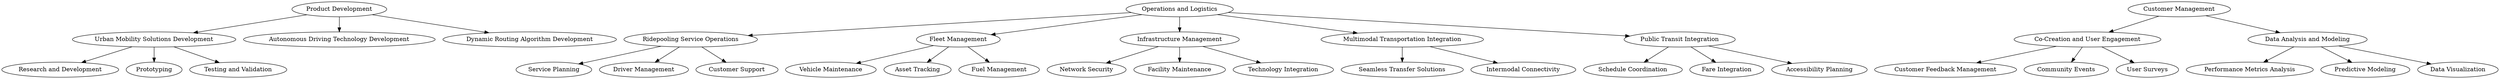 strict digraph {
	graph [bb="0,0,4782.9,180"];
	node [label="\N"];
	"Product Development"	[height=0.5,
		pos="645.49,162",
		width=2.5095];
	"Urban Mobility Solutions Development"	[height=0.5,
		pos="292.49,90",
		width=4.2427];
	"Product Development" -> "Urban Mobility Solutions Development"	[pos="e,367.05,105.79 584,148.81 526.72,137.45 440.81,120.41 377.08,107.77"];
	"Autonomous Driving Technology Development"	[height=0.5,
		pos="645.49,90",
		width=5.0732];
	"Product Development" -> "Autonomous Driving Technology Development"	[pos="e,645.49,108.1 645.49,143.7 645.49,135.98 645.49,126.71 645.49,118.11"];
	"Dynamic Routing Algorithm Development"	[height=0.5,
		pos="1009.5,90",
		width=4.5315];
	"Product Development" -> "Dynamic Routing Algorithm Development"	[pos="e,931.92,105.92 708.06,148.97 767.03,137.63 855.95,120.53 921.95,107.84"];
	"Research and Development"	[height=0.5,
		pos="110.49,18",
		width=3.0692];
	"Urban Mobility Solutions Development" -> "Research and Development"	[pos="e,151.64,34.827 249.82,72.588 223.32,62.394 189.11,49.237 161.22,38.511"];
	Prototyping	[height=0.5,
		pos="292.49,18",
		width=1.4985];
	"Urban Mobility Solutions Development" -> Prototyping	[pos="e,292.49,36.104 292.49,71.697 292.49,63.983 292.49,54.712 292.49,46.112"];
	"Testing and Validation"	[height=0.5,
		pos="456.49,18",
		width=2.5637];
	"Urban Mobility Solutions Development" -> "Testing and Validation"	[pos="e,419.87,34.63 331.36,72.411 355.13,62.266 385.65,49.235 410.61,38.584"];
	"Operations and Logistics"	[height=0.5,
		pos="2259.5,162",
		width=2.8345];
	"Ridepooling Service Operations"	[height=0.5,
		pos="1317.5,90",
		width=3.5205];
	"Operations and Logistics" -> "Ridepooling Service Operations"	[pos="e,1426.8,99.125 2167.5,154.16 1995.9,141.41 1627.3,114.02 1436.9,99.872"];
	"Fleet Management"	[height=0.5,
		pos="1836.5,90",
		width=2.1304];
	"Operations and Logistics" -> "Fleet Management"	[pos="e,1897.3,101.06 2187.7,149.13 2109.6,136.19 1985.3,115.63 1907.5,102.74"];
	"Infrastructure Management"	[height=0.5,
		pos="2259.5,90",
		width=2.997];
	"Operations and Logistics" -> "Infrastructure Management"	[pos="e,2259.5,108.1 2259.5,143.7 2259.5,135.98 2259.5,126.71 2259.5,118.11"];
	"Multimodal Transportation Integration"	[height=0.5,
		pos="2684.5,90",
		width=4.1344];
	"Operations and Logistics" -> "Multimodal Transportation Integration"	[pos="e,2600.3,104.86 2331.6,149.13 2402.8,137.4 2512,119.42 2590,106.56"];
	"Public Transit Integration"	[height=0.5,
		pos="3215.5,90",
		width=2.8525];
	"Operations and Logistics" -> "Public Transit Integration"	[pos="e,3122.6,97.805 2352,154.22 2531.4,141.09 2925,112.27 3112.4,98.547"];
	"Service Planning"	[height=0.5,
		pos="1058.5,18",
		width=1.9679];
	"Ridepooling Service Operations" -> "Service Planning"	[pos="e,1105.1,31.587 1261.3,73.811 1218,62.097 1158.3,45.97 1114.9,34.243"];
	"Driver Management"	[height=0.5,
		pos="1228.5,18",
		width=2.2567];
	"Ridepooling Service Operations" -> "Driver Management"	[pos="e,1249.5,35.547 1295.9,72.055 1284.4,62.96 1270,51.626 1257.4,41.771"];
	"Customer Support"	[height=0.5,
		pos="1406.5,18",
		width=2.1845];
	"Ridepooling Service Operations" -> "Customer Support"	[pos="e,1385.5,35.547 1339,72.055 1350.6,62.96 1365,51.626 1377.5,41.771"];
	"Vehicle Maintenance"	[height=0.5,
		pos="1588.5,18",
		width=2.3651];
	"Fleet Management" -> "Vehicle Maintenance"	[pos="e,1637.4,32.793 1789.6,75.751 1749.2,64.352 1690.7,47.853 1647.2,35.58"];
	"Asset Tracking"	[height=0.5,
		pos="1757.5,18",
		width=1.8234];
	"Fleet Management" -> "Asset Tracking"	[pos="e,1776.1,35.47 1817.8,72.411 1807.6,63.432 1795,52.193 1783.8,42.344"];
	"Fuel Management"	[height=0.5,
		pos="1915.5,18",
		width=2.0762];
	"Fleet Management" -> "Fuel Management"	[pos="e,1896.9,35.47 1855.2,72.411 1865.3,63.432 1878,52.193 1889.1,42.344"];
	"Network Security"	[height=0.5,
		pos="2082.5,18",
		width=2.0582];
	"Infrastructure Management" -> "Network Security"	[pos="e,2119.5,33.628 2219.3,73.116 2192.5,62.507 2157.1,48.519 2129.1,37.422"];
	"Facility Maintenance"	[height=0.5,
		pos="2259.5,18",
		width=2.3651];
	"Infrastructure Management" -> "Facility Maintenance"	[pos="e,2259.5,36.104 2259.5,71.697 2259.5,63.983 2259.5,54.712 2259.5,46.112"];
	"Technology Integration"	[height=0.5,
		pos="2457.5,18",
		width=2.6359];
	"Infrastructure Management" -> "Technology Integration"	[pos="e,2414.7,34.131 2303.4,73.465 2333.5,62.843 2373.4,48.713 2405.1,37.508"];
	"Seamless Transfer Solutions"	[height=0.5,
		pos="2684.5,18",
		width=3.1775];
	"Multimodal Transportation Integration" -> "Seamless Transfer Solutions"	[pos="e,2684.5,36.104 2684.5,71.697 2684.5,63.983 2684.5,54.712 2684.5,46.112"];
	"Intermodal Connectivity"	[height=0.5,
		pos="2915.5,18",
		width=2.7261];
	"Multimodal Transportation Integration" -> "Intermodal Connectivity"	[pos="e,2866.8,33.746 2736.9,73.116 2772.7,62.266 2820.2,47.882 2857.2,36.67"];
	"Schedule Coordination"	[height=0.5,
		pos="3125.5,18",
		width=2.6178];
	"Public Transit Integration" -> "Schedule Coordination"	[pos="e,3146.8,35.547 3193.7,72.055 3182,62.96 3167.4,51.626 3154.8,41.771"];
	"Fare Integration"	[height=0.5,
		pos="3305.5,18",
		width=1.8776];
	"Public Transit Integration" -> "Fare Integration"	[pos="e,3284.5,35.307 3237.3,72.055 3249.1,62.894 3263.8,51.461 3276.5,41.556"];
	"Accessibility Planning"	[height=0.5,
		pos="3481.5,18",
		width=2.5095];
	"Public Transit Integration" -> "Accessibility Planning"	[pos="e,3429.4,32.72 3270,74.666 3313.4,63.225 3374.3,47.196 3419.6,35.274"];
	"Customer Management"	[height=0.5,
		pos="4175.5,162",
		width=2.6359];
	"Co-Creation and User Engagement"	[height=0.5,
		pos="3997.5,90",
		width=3.8094];
	"Customer Management" -> "Co-Creation and User Engagement"	[pos="e,4038.7,107.22 4136,145.46 4110.1,135.3 4076.2,121.93 4048.3,110.98"];
	"Data Analysis and Modeling"	[height=0.5,
		pos="4419.5,90",
		width=3.1233];
	"Customer Management" -> "Data Analysis and Modeling"	[pos="e,4367.1,106.04 4225.5,146.67 4263.6,135.73 4316.3,120.59 4357.2,108.87"];
	"Customer Feedback Management"	[height=0.5,
		pos="3722.5,18",
		width=3.683];
	"Co-Creation and User Engagement" -> "Customer Feedback Management"	[pos="e,3781.9,34.122 3937.5,73.725 3894.6,62.804 3836.7,48.079 3791.8,36.655"];
	"Community Events"	[height=0.5,
		pos="3953.5,18",
		width=2.2206];
	"Co-Creation and User Engagement" -> "Community Events"	[pos="e,3964.2,36.104 3986.6,71.697 3981.5,63.559 3975.3,53.689 3969.6,44.701"];
	"User Surveys"	[height=0.5,
		pos="4111.5,18",
		width=1.661];
	"Co-Creation and User Engagement" -> "User Surveys"	[pos="e,4086.4,34.434 4024.8,72.233 4040.6,62.541 4060.6,50.261 4077.4,39.938"];
	"Performance Metrics Analysis"	[height=0.5,
		pos="4309.5,18",
		width=3.34];
	"Data Analysis and Modeling" -> "Performance Metrics Analysis"	[pos="e,4335.8,35.713 4393.4,72.411 4378.7,63.064 4360.2,51.268 4344.3,41.141"];
	"Predictive Modeling"	[height=0.5,
		pos="4530.5,18",
		width=2.3109];
	"Data Analysis and Modeling" -> "Predictive Modeling"	[pos="e,4504.8,35.228 4445.8,72.411 4460.8,62.928 4479.9,50.924 4496.1,40.699"];
	"Data Visualization"	[height=0.5,
		pos="4707.5,18",
		width=2.0943];
	"Data Analysis and Modeling" -> "Data Visualization"	[pos="e,4656.8,31.327 4478.5,74.666 4527.6,62.728 4597.3,45.794 4646.8,33.744"];
}

